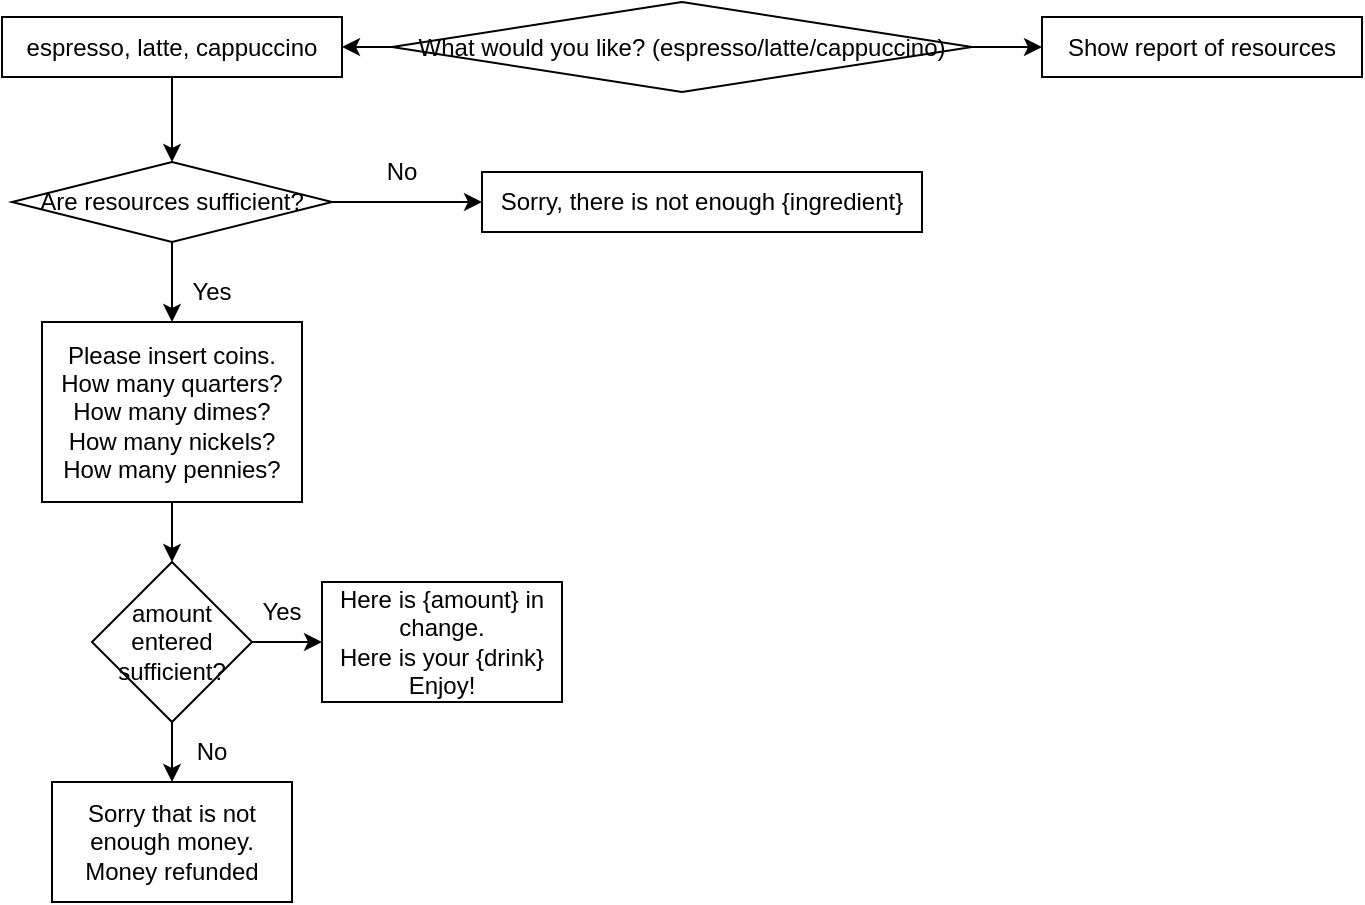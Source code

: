 <mxfile version="20.8.10" type="device"><diagram name="Page-1" id="OLJ_B2BvYEos2nNz6HRk"><mxGraphModel dx="805" dy="635" grid="1" gridSize="10" guides="1" tooltips="1" connect="1" arrows="1" fold="1" page="1" pageScale="1" pageWidth="850" pageHeight="1100" math="0" shadow="0"><root><mxCell id="0"/><mxCell id="1" parent="0"/><mxCell id="MqGiDST8yMnDIU4QVP-D-5" value="" style="edgeStyle=orthogonalEdgeStyle;rounded=0;orthogonalLoop=1;jettySize=auto;html=1;" edge="1" parent="1" source="MqGiDST8yMnDIU4QVP-D-1" target="MqGiDST8yMnDIU4QVP-D-4"><mxGeometry relative="1" as="geometry"/></mxCell><mxCell id="MqGiDST8yMnDIU4QVP-D-7" value="" style="edgeStyle=orthogonalEdgeStyle;rounded=0;orthogonalLoop=1;jettySize=auto;html=1;" edge="1" parent="1" source="MqGiDST8yMnDIU4QVP-D-1" target="MqGiDST8yMnDIU4QVP-D-6"><mxGeometry relative="1" as="geometry"/></mxCell><mxCell id="MqGiDST8yMnDIU4QVP-D-1" value="What would you like? (espresso/latte/cappuccino)" style="rhombus;whiteSpace=wrap;html=1;fontFamily=Helvetica;fontSize=12;fontColor=default;align=center;strokeColor=default;fillColor=default;" vertex="1" parent="1"><mxGeometry x="295" y="40" width="290" height="45" as="geometry"/></mxCell><mxCell id="MqGiDST8yMnDIU4QVP-D-9" value="" style="edgeStyle=orthogonalEdgeStyle;rounded=0;orthogonalLoop=1;jettySize=auto;html=1;" edge="1" parent="1" source="MqGiDST8yMnDIU4QVP-D-4" target="MqGiDST8yMnDIU4QVP-D-8"><mxGeometry relative="1" as="geometry"/></mxCell><mxCell id="MqGiDST8yMnDIU4QVP-D-4" value="espresso, latte, cappuccino" style="rounded=0;whiteSpace=wrap;html=1;fontFamily=Helvetica;fontSize=12;fontColor=default;align=center;strokeColor=default;fillColor=default;" vertex="1" parent="1"><mxGeometry x="100" y="47.5" width="170" height="30" as="geometry"/></mxCell><mxCell id="MqGiDST8yMnDIU4QVP-D-6" value="Show report of resources" style="whiteSpace=wrap;html=1;" vertex="1" parent="1"><mxGeometry x="620" y="47.5" width="160" height="30" as="geometry"/></mxCell><mxCell id="MqGiDST8yMnDIU4QVP-D-11" value="" style="edgeStyle=orthogonalEdgeStyle;rounded=0;orthogonalLoop=1;jettySize=auto;html=1;" edge="1" parent="1" source="MqGiDST8yMnDIU4QVP-D-8" target="MqGiDST8yMnDIU4QVP-D-10"><mxGeometry relative="1" as="geometry"/></mxCell><mxCell id="MqGiDST8yMnDIU4QVP-D-13" value="" style="edgeStyle=orthogonalEdgeStyle;rounded=0;orthogonalLoop=1;jettySize=auto;html=1;" edge="1" parent="1" source="MqGiDST8yMnDIU4QVP-D-8" target="MqGiDST8yMnDIU4QVP-D-12"><mxGeometry relative="1" as="geometry"/></mxCell><mxCell id="MqGiDST8yMnDIU4QVP-D-8" value="Are resources sufficient?" style="rhombus;whiteSpace=wrap;html=1;rounded=0;" vertex="1" parent="1"><mxGeometry x="105" y="120" width="160" height="40" as="geometry"/></mxCell><mxCell id="MqGiDST8yMnDIU4QVP-D-17" value="" style="edgeStyle=orthogonalEdgeStyle;rounded=0;orthogonalLoop=1;jettySize=auto;html=1;" edge="1" parent="1" source="MqGiDST8yMnDIU4QVP-D-10" target="MqGiDST8yMnDIU4QVP-D-16"><mxGeometry relative="1" as="geometry"/></mxCell><mxCell id="MqGiDST8yMnDIU4QVP-D-10" value="Please insert coins.&lt;br&gt;How many quarters?&lt;br&gt;How many dimes?&lt;br&gt;How many nickels?&lt;br&gt;How many pennies?&lt;br&gt;" style="whiteSpace=wrap;html=1;rounded=0;" vertex="1" parent="1"><mxGeometry x="120" y="200" width="130" height="90" as="geometry"/></mxCell><mxCell id="MqGiDST8yMnDIU4QVP-D-12" value="Sorry, there is not enough {ingredient}" style="whiteSpace=wrap;html=1;rounded=0;" vertex="1" parent="1"><mxGeometry x="340" y="125" width="220" height="30" as="geometry"/></mxCell><mxCell id="MqGiDST8yMnDIU4QVP-D-14" value="Yes" style="text;html=1;strokeColor=none;fillColor=none;align=center;verticalAlign=middle;whiteSpace=wrap;rounded=0;" vertex="1" parent="1"><mxGeometry x="185" y="170" width="40" height="30" as="geometry"/></mxCell><mxCell id="MqGiDST8yMnDIU4QVP-D-15" value="No" style="text;html=1;strokeColor=none;fillColor=none;align=center;verticalAlign=middle;whiteSpace=wrap;rounded=0;" vertex="1" parent="1"><mxGeometry x="280" y="110" width="40" height="30" as="geometry"/></mxCell><mxCell id="MqGiDST8yMnDIU4QVP-D-20" value="" style="edgeStyle=orthogonalEdgeStyle;rounded=0;orthogonalLoop=1;jettySize=auto;html=1;" edge="1" parent="1" source="MqGiDST8yMnDIU4QVP-D-16" target="MqGiDST8yMnDIU4QVP-D-19"><mxGeometry relative="1" as="geometry"/></mxCell><mxCell id="MqGiDST8yMnDIU4QVP-D-23" value="" style="edgeStyle=orthogonalEdgeStyle;rounded=0;orthogonalLoop=1;jettySize=auto;html=1;" edge="1" parent="1" source="MqGiDST8yMnDIU4QVP-D-16" target="MqGiDST8yMnDIU4QVP-D-22"><mxGeometry relative="1" as="geometry"/></mxCell><mxCell id="MqGiDST8yMnDIU4QVP-D-16" value="amount entered sufficient?" style="rhombus;whiteSpace=wrap;html=1;rounded=0;" vertex="1" parent="1"><mxGeometry x="145" y="320" width="80" height="80" as="geometry"/></mxCell><mxCell id="MqGiDST8yMnDIU4QVP-D-19" value="Here is {amount} in change.&lt;br&gt;Here is your {drink} Enjoy!" style="whiteSpace=wrap;html=1;rounded=0;" vertex="1" parent="1"><mxGeometry x="260" y="330" width="120" height="60" as="geometry"/></mxCell><mxCell id="MqGiDST8yMnDIU4QVP-D-21" value="Yes" style="text;html=1;strokeColor=none;fillColor=none;align=center;verticalAlign=middle;whiteSpace=wrap;rounded=0;" vertex="1" parent="1"><mxGeometry x="220" y="330" width="40" height="30" as="geometry"/></mxCell><mxCell id="MqGiDST8yMnDIU4QVP-D-22" value="Sorry that is not enough money. Money refunded" style="whiteSpace=wrap;html=1;rounded=0;" vertex="1" parent="1"><mxGeometry x="125" y="430" width="120" height="60" as="geometry"/></mxCell><mxCell id="MqGiDST8yMnDIU4QVP-D-24" value="No" style="text;html=1;strokeColor=none;fillColor=none;align=center;verticalAlign=middle;whiteSpace=wrap;rounded=0;" vertex="1" parent="1"><mxGeometry x="185" y="400" width="40" height="30" as="geometry"/></mxCell></root></mxGraphModel></diagram></mxfile>